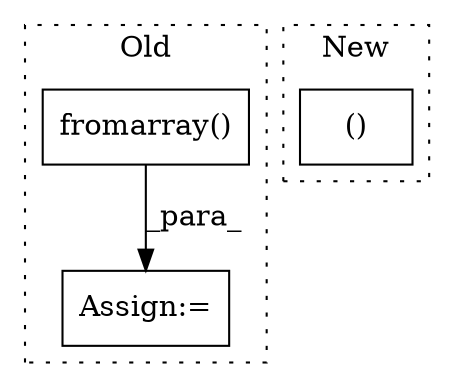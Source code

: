 digraph G {
subgraph cluster0 {
1 [label="fromarray()" a="75" s="2565,2615" l="16,1" shape="box"];
3 [label="Assign:=" a="68" s="2562" l="3" shape="box"];
label = "Old";
style="dotted";
}
subgraph cluster1 {
2 [label="()" a="54" s="2924" l="6" shape="box"];
label = "New";
style="dotted";
}
1 -> 3 [label="_para_"];
}